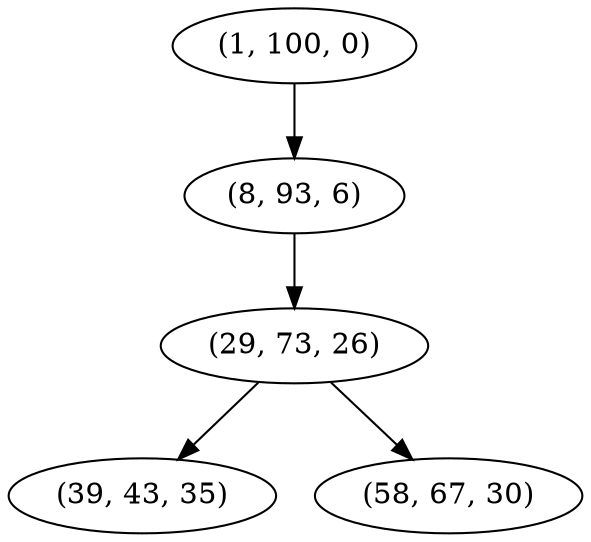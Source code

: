 digraph tree {
    "(1, 100, 0)";
    "(8, 93, 6)";
    "(29, 73, 26)";
    "(39, 43, 35)";
    "(58, 67, 30)";
    "(1, 100, 0)" -> "(8, 93, 6)";
    "(8, 93, 6)" -> "(29, 73, 26)";
    "(29, 73, 26)" -> "(39, 43, 35)";
    "(29, 73, 26)" -> "(58, 67, 30)";
}
